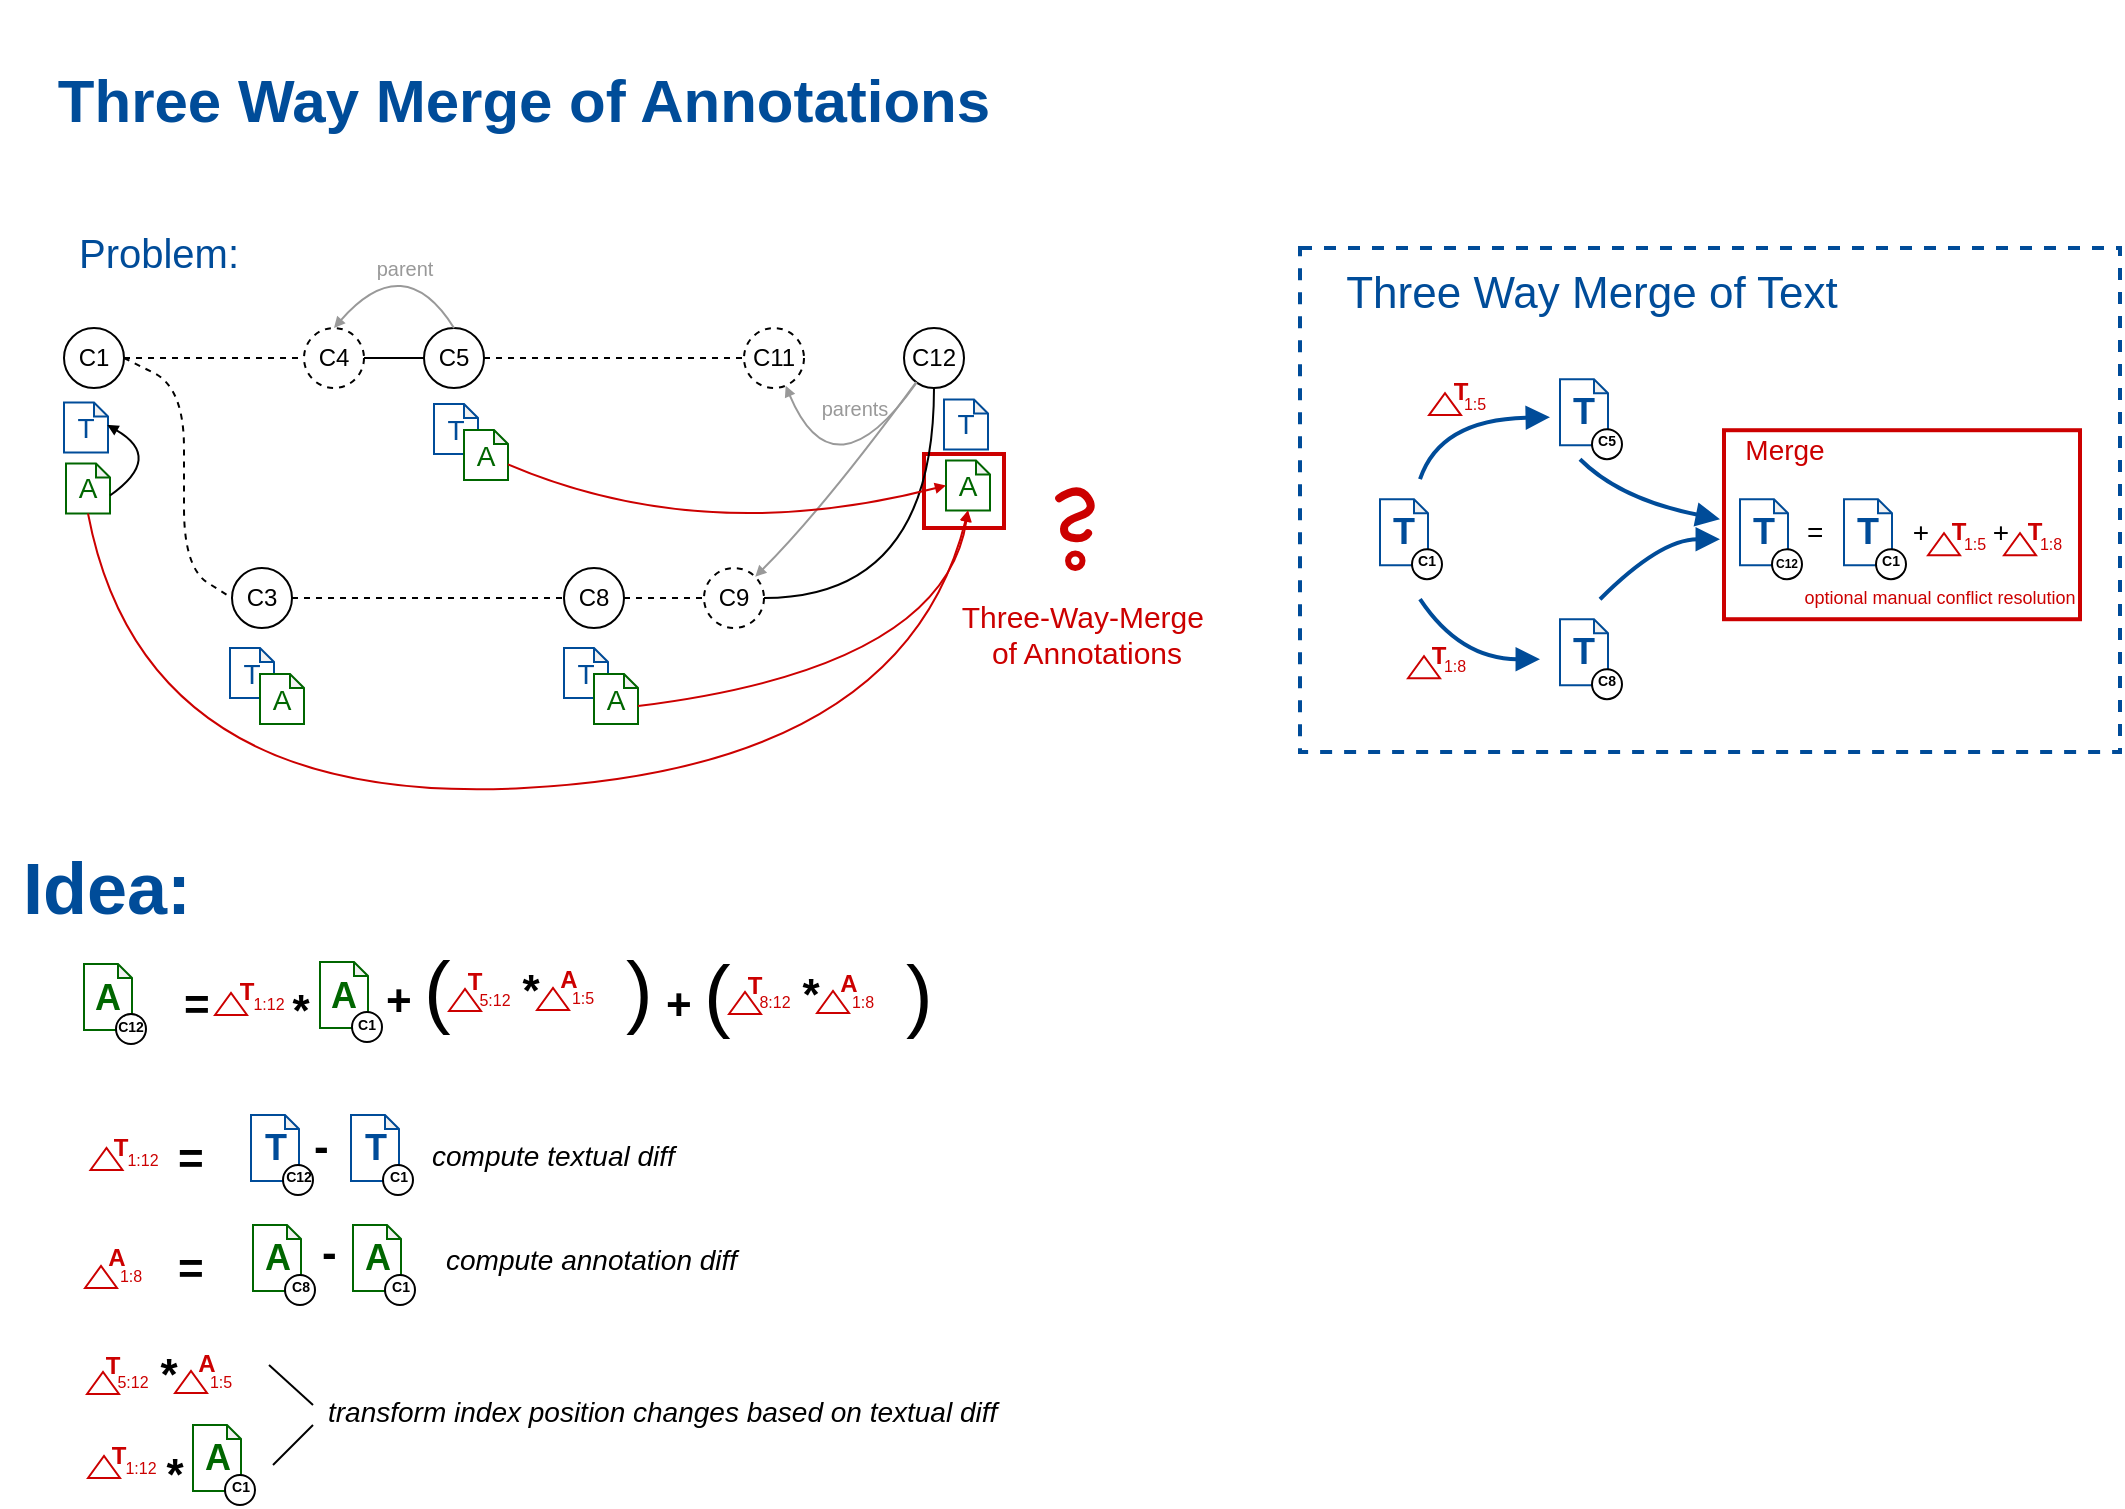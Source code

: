 <mxfile version="12.7.0" type="github">
  <diagram name="Page-1" id="97a40813-6b03-0c74-37c1-0168de264b11">
    <mxGraphModel dx="1484" dy="908" grid="1" gridSize="10" guides="1" tooltips="1" connect="1" arrows="1" fold="1" page="1" pageScale="1" pageWidth="1200" pageHeight="800" background="#ffffff" math="0" shadow="0" extFonts="Londrina Outline^https://fonts.googleapis.com/css?family=Londrina+Outline|Limelight&amp;effect=outline^https://fonts.googleapis.com/css?family=Limelight%26effect%3Doutline|Limelight Outline^https://fonts.googleapis.com/css?family=Limelight+Outline|Limelight ^https://fonts.googleapis.com/css?family=Limelight+|Futura^https://fonts.googleapis.com/css?family=Futura|Didact Gothic^https://fonts.googleapis.com/css?family=Didact+Gothic">
      <root>
        <mxCell id="0"/>
        <mxCell id="1" parent="0"/>
        <mxCell id="BpkahpqtXGf5eHLUuk7b-136" value="" style="rounded=0;whiteSpace=wrap;html=1;shadow=0;comic=0;labelBackgroundColor=none;strokeColor=#004C99;strokeWidth=2;fillColor=none;fontFamily=Helvetica;fontSize=9;fontColor=#000000;dashed=1;" vertex="1" parent="1">
          <mxGeometry x="658" y="130" width="410" height="252.06" as="geometry"/>
        </mxCell>
        <mxCell id="BpkahpqtXGf5eHLUuk7b-41" value="" style="rounded=0;whiteSpace=wrap;html=1;strokeColor=#CC0000;fontSize=10;fontColor=#999999;fillColor=none;strokeWidth=2;" vertex="1" parent="1">
          <mxGeometry x="470" y="233" width="40" height="37" as="geometry"/>
        </mxCell>
        <mxCell id="64cpPwAOeaduIRwgOQb2-1" value="C1" style="ellipse;whiteSpace=wrap;html=1;aspect=fixed;" parent="1" vertex="1">
          <mxGeometry x="40" y="170" width="30" height="30" as="geometry"/>
        </mxCell>
        <mxCell id="64cpPwAOeaduIRwgOQb2-3" value="C4" style="ellipse;whiteSpace=wrap;html=1;aspect=fixed;dashed=1;" parent="1" vertex="1">
          <mxGeometry x="160" y="170" width="30" height="30" as="geometry"/>
        </mxCell>
        <mxCell id="BpkahpqtXGf5eHLUuk7b-1" value="C3" style="ellipse;whiteSpace=wrap;html=1;aspect=fixed;" vertex="1" parent="1">
          <mxGeometry x="124" y="290" width="30" height="30" as="geometry"/>
        </mxCell>
        <mxCell id="BpkahpqtXGf5eHLUuk7b-2" value="&lt;font style=&quot;font-size: 14px&quot;&gt;T&lt;/font&gt;" style="shape=note;whiteSpace=wrap;html=1;backgroundOutline=1;darkOpacity=0.05;size=7;strokeColor=#004C99;fontColor=#004C99;" vertex="1" parent="1">
          <mxGeometry x="40" y="207.25" width="22" height="25" as="geometry"/>
        </mxCell>
        <mxCell id="BpkahpqtXGf5eHLUuk7b-3" value="&lt;font style=&quot;font-size: 14px&quot;&gt;A&lt;/font&gt;" style="shape=note;whiteSpace=wrap;html=1;backgroundOutline=1;darkOpacity=0.05;size=7;strokeColor=#006600;fontColor=#006600;" vertex="1" parent="1">
          <mxGeometry x="41" y="237.75" width="22" height="25" as="geometry"/>
        </mxCell>
        <mxCell id="BpkahpqtXGf5eHLUuk7b-4" value="" style="endArrow=block;html=1;fontColor=#006600;exitX=0;exitY=0;exitDx=22;exitDy=16;exitPerimeter=0;entryX=0.985;entryY=0.449;entryDx=0;entryDy=0;entryPerimeter=0;curved=1;endFill=1;endSize=3;" edge="1" parent="1" source="BpkahpqtXGf5eHLUuk7b-3" target="BpkahpqtXGf5eHLUuk7b-2">
          <mxGeometry width="50" height="50" relative="1" as="geometry">
            <mxPoint x="-40" y="344.75" as="sourcePoint"/>
            <mxPoint x="10" y="294.75" as="targetPoint"/>
            <Array as="points">
              <mxPoint x="90" y="234.75"/>
            </Array>
          </mxGeometry>
        </mxCell>
        <mxCell id="BpkahpqtXGf5eHLUuk7b-5" value="C5" style="ellipse;whiteSpace=wrap;html=1;aspect=fixed;" vertex="1" parent="1">
          <mxGeometry x="220" y="170" width="30" height="30" as="geometry"/>
        </mxCell>
        <mxCell id="BpkahpqtXGf5eHLUuk7b-6" value="" style="endArrow=none;dashed=1;html=1;fontColor=#006600;entryX=0;entryY=0.5;entryDx=0;entryDy=0;" edge="1" parent="1" source="64cpPwAOeaduIRwgOQb2-1" target="64cpPwAOeaduIRwgOQb2-3">
          <mxGeometry width="50" height="50" relative="1" as="geometry">
            <mxPoint x="-40" y="390" as="sourcePoint"/>
            <mxPoint x="10" y="340" as="targetPoint"/>
          </mxGeometry>
        </mxCell>
        <mxCell id="BpkahpqtXGf5eHLUuk7b-7" value="" style="endArrow=none;html=1;fontColor=#006600;entryX=0;entryY=0.5;entryDx=0;entryDy=0;exitX=1;exitY=0.5;exitDx=0;exitDy=0;" edge="1" parent="1" source="64cpPwAOeaduIRwgOQb2-3" target="BpkahpqtXGf5eHLUuk7b-5">
          <mxGeometry width="50" height="50" relative="1" as="geometry">
            <mxPoint x="-40" y="390" as="sourcePoint"/>
            <mxPoint x="10" y="340" as="targetPoint"/>
          </mxGeometry>
        </mxCell>
        <mxCell id="BpkahpqtXGf5eHLUuk7b-8" value="&lt;font style=&quot;font-size: 14px&quot;&gt;T&lt;/font&gt;" style="shape=note;whiteSpace=wrap;html=1;backgroundOutline=1;darkOpacity=0.05;size=7;strokeColor=#004C99;fontColor=#004C99;" vertex="1" parent="1">
          <mxGeometry x="225" y="208" width="22" height="25" as="geometry"/>
        </mxCell>
        <mxCell id="BpkahpqtXGf5eHLUuk7b-9" value="&lt;font style=&quot;font-size: 14px&quot;&gt;A&lt;/font&gt;" style="shape=note;whiteSpace=wrap;html=1;backgroundOutline=1;darkOpacity=0.05;size=7;strokeColor=#006600;fontColor=#006600;" vertex="1" parent="1">
          <mxGeometry x="240" y="221" width="22" height="25" as="geometry"/>
        </mxCell>
        <mxCell id="BpkahpqtXGf5eHLUuk7b-11" value="&lt;font style=&quot;font-size: 14px&quot;&gt;T&lt;/font&gt;" style="shape=note;whiteSpace=wrap;html=1;backgroundOutline=1;darkOpacity=0.05;size=7;strokeColor=#004C99;fontColor=#004C99;" vertex="1" parent="1">
          <mxGeometry x="123" y="330" width="22" height="25" as="geometry"/>
        </mxCell>
        <mxCell id="BpkahpqtXGf5eHLUuk7b-12" value="&lt;font style=&quot;font-size: 14px&quot;&gt;A&lt;/font&gt;" style="shape=note;whiteSpace=wrap;html=1;backgroundOutline=1;darkOpacity=0.05;size=7;strokeColor=#006600;fontColor=#006600;" vertex="1" parent="1">
          <mxGeometry x="138" y="343" width="22" height="25" as="geometry"/>
        </mxCell>
        <mxCell id="BpkahpqtXGf5eHLUuk7b-13" value="" style="endArrow=none;dashed=1;html=1;fontColor=#006600;entryX=0;entryY=0.5;entryDx=0;entryDy=0;exitX=1;exitY=0.5;exitDx=0;exitDy=0;jumpSize=23;arcSize=60;" edge="1" parent="1" source="64cpPwAOeaduIRwgOQb2-1" target="BpkahpqtXGf5eHLUuk7b-1">
          <mxGeometry width="50" height="50" relative="1" as="geometry">
            <mxPoint x="80" y="195" as="sourcePoint"/>
            <mxPoint x="170" y="195" as="targetPoint"/>
            <Array as="points">
              <mxPoint x="100" y="200"/>
              <mxPoint x="100" y="290"/>
            </Array>
          </mxGeometry>
        </mxCell>
        <mxCell id="BpkahpqtXGf5eHLUuk7b-14" value="C8" style="ellipse;whiteSpace=wrap;html=1;aspect=fixed;" vertex="1" parent="1">
          <mxGeometry x="290" y="290" width="30" height="30" as="geometry"/>
        </mxCell>
        <mxCell id="BpkahpqtXGf5eHLUuk7b-15" value="" style="endArrow=none;dashed=1;html=1;fontColor=#006600;" edge="1" parent="1" source="BpkahpqtXGf5eHLUuk7b-1" target="BpkahpqtXGf5eHLUuk7b-14">
          <mxGeometry width="50" height="50" relative="1" as="geometry">
            <mxPoint x="80" y="195" as="sourcePoint"/>
            <mxPoint x="170" y="195" as="targetPoint"/>
          </mxGeometry>
        </mxCell>
        <mxCell id="BpkahpqtXGf5eHLUuk7b-16" value="&lt;font style=&quot;font-size: 14px&quot;&gt;T&lt;/font&gt;" style="shape=note;whiteSpace=wrap;html=1;backgroundOutline=1;darkOpacity=0.05;size=7;strokeColor=#004C99;fontColor=#004C99;" vertex="1" parent="1">
          <mxGeometry x="290" y="330" width="22" height="25" as="geometry"/>
        </mxCell>
        <mxCell id="BpkahpqtXGf5eHLUuk7b-17" value="&lt;font style=&quot;font-size: 14px&quot;&gt;A&lt;/font&gt;" style="shape=note;whiteSpace=wrap;html=1;backgroundOutline=1;darkOpacity=0.05;size=7;strokeColor=#006600;fontColor=#006600;" vertex="1" parent="1">
          <mxGeometry x="305" y="343" width="22" height="25" as="geometry"/>
        </mxCell>
        <mxCell id="BpkahpqtXGf5eHLUuk7b-19" value="C11" style="ellipse;whiteSpace=wrap;html=1;aspect=fixed;dashed=1;" vertex="1" parent="1">
          <mxGeometry x="380" y="170" width="30" height="30" as="geometry"/>
        </mxCell>
        <mxCell id="BpkahpqtXGf5eHLUuk7b-20" value="" style="endArrow=none;html=1;fontColor=#006600;entryX=0;entryY=0.5;entryDx=0;entryDy=0;exitX=1;exitY=0.5;exitDx=0;exitDy=0;dashed=1;" edge="1" parent="1" source="BpkahpqtXGf5eHLUuk7b-5" target="BpkahpqtXGf5eHLUuk7b-19">
          <mxGeometry width="50" height="50" relative="1" as="geometry">
            <mxPoint x="200" y="195" as="sourcePoint"/>
            <mxPoint x="230" y="195" as="targetPoint"/>
          </mxGeometry>
        </mxCell>
        <mxCell id="BpkahpqtXGf5eHLUuk7b-21" value="" style="endArrow=block;html=1;fontColor=#006600;exitX=0.5;exitY=0;exitDx=0;exitDy=0;entryX=0.5;entryY=0;entryDx=0;entryDy=0;endFill=1;endSize=3;arcSize=60;strokeColor=#999999;curved=1;" edge="1" parent="1" source="BpkahpqtXGf5eHLUuk7b-5" target="64cpPwAOeaduIRwgOQb2-3">
          <mxGeometry width="50" height="50" relative="1" as="geometry">
            <mxPoint x="213" y="155.27" as="sourcePoint"/>
            <mxPoint x="211.67" y="119.995" as="targetPoint"/>
            <Array as="points">
              <mxPoint x="210" y="130"/>
            </Array>
          </mxGeometry>
        </mxCell>
        <mxCell id="BpkahpqtXGf5eHLUuk7b-25" value="parent" style="text;html=1;align=center;verticalAlign=middle;resizable=0;points=[];autosize=1;fontColor=#999999;fontSize=10;strokeColor=none;" vertex="1" parent="1">
          <mxGeometry x="190" y="130" width="40" height="20" as="geometry"/>
        </mxCell>
        <mxCell id="BpkahpqtXGf5eHLUuk7b-26" value="C12" style="ellipse;whiteSpace=wrap;html=1;aspect=fixed;" vertex="1" parent="1">
          <mxGeometry x="460" y="170" width="30" height="30" as="geometry"/>
        </mxCell>
        <mxCell id="BpkahpqtXGf5eHLUuk7b-28" value="C9" style="ellipse;whiteSpace=wrap;html=1;aspect=fixed;dashed=1;" vertex="1" parent="1">
          <mxGeometry x="360" y="290" width="30" height="30" as="geometry"/>
        </mxCell>
        <mxCell id="BpkahpqtXGf5eHLUuk7b-29" value="" style="endArrow=none;html=1;fontColor=#006600;dashed=1;" edge="1" parent="1" source="BpkahpqtXGf5eHLUuk7b-14" target="BpkahpqtXGf5eHLUuk7b-28">
          <mxGeometry width="50" height="50" relative="1" as="geometry">
            <mxPoint x="260" y="195" as="sourcePoint"/>
            <mxPoint x="390.0" y="195" as="targetPoint"/>
          </mxGeometry>
        </mxCell>
        <mxCell id="BpkahpqtXGf5eHLUuk7b-30" value="" style="endArrow=none;html=1;fontColor=#006600;edgeStyle=orthogonalEdgeStyle;curved=1;" edge="1" parent="1" source="BpkahpqtXGf5eHLUuk7b-28" target="BpkahpqtXGf5eHLUuk7b-26">
          <mxGeometry width="50" height="50" relative="1" as="geometry">
            <mxPoint x="420.0" y="195" as="sourcePoint"/>
            <mxPoint x="470.0" y="195" as="targetPoint"/>
          </mxGeometry>
        </mxCell>
        <mxCell id="BpkahpqtXGf5eHLUuk7b-33" value="parents" style="text;html=1;align=center;verticalAlign=middle;resizable=0;points=[];autosize=1;fontColor=#999999;fontSize=10;strokeColor=none;" vertex="1" parent="1">
          <mxGeometry x="410" y="200" width="50" height="20" as="geometry"/>
        </mxCell>
        <mxCell id="BpkahpqtXGf5eHLUuk7b-34" value="" style="endArrow=block;html=1;fontColor=#006600;endFill=1;endSize=3;arcSize=60;strokeColor=#999999;curved=1;" edge="1" parent="1" source="BpkahpqtXGf5eHLUuk7b-26" target="BpkahpqtXGf5eHLUuk7b-28">
          <mxGeometry width="50" height="50" relative="1" as="geometry">
            <mxPoint x="440" y="286" as="sourcePoint"/>
            <mxPoint x="380" y="286" as="targetPoint"/>
            <Array as="points">
              <mxPoint x="420" y="260"/>
            </Array>
          </mxGeometry>
        </mxCell>
        <mxCell id="BpkahpqtXGf5eHLUuk7b-35" value="" style="endArrow=block;html=1;fontColor=#006600;endFill=1;endSize=3;arcSize=60;strokeColor=#999999;curved=1;" edge="1" parent="1" source="BpkahpqtXGf5eHLUuk7b-26" target="BpkahpqtXGf5eHLUuk7b-19">
          <mxGeometry width="50" height="50" relative="1" as="geometry">
            <mxPoint x="474.444" y="205.657" as="sourcePoint"/>
            <mxPoint x="393.431" y="302.594" as="targetPoint"/>
            <Array as="points">
              <mxPoint x="425" y="256"/>
            </Array>
          </mxGeometry>
        </mxCell>
        <mxCell id="BpkahpqtXGf5eHLUuk7b-38" value="&lt;font style=&quot;font-size: 14px&quot;&gt;T&lt;/font&gt;" style="shape=note;whiteSpace=wrap;html=1;backgroundOutline=1;darkOpacity=0.05;size=7;strokeColor=#004C99;fontColor=#004C99;" vertex="1" parent="1">
          <mxGeometry x="480" y="205.75" width="22" height="25" as="geometry"/>
        </mxCell>
        <mxCell id="BpkahpqtXGf5eHLUuk7b-39" value="&lt;font style=&quot;font-size: 14px&quot;&gt;A&lt;/font&gt;" style="shape=note;whiteSpace=wrap;html=1;backgroundOutline=1;darkOpacity=0.05;size=7;strokeColor=#006600;fontColor=#006600;" vertex="1" parent="1">
          <mxGeometry x="481" y="236.25" width="22" height="25" as="geometry"/>
        </mxCell>
        <mxCell id="BpkahpqtXGf5eHLUuk7b-42" value="" style="endArrow=block;html=1;fontColor=#006600;endFill=1;endSize=3;arcSize=60;strokeColor=#CC0000;curved=1;exitX=0.5;exitY=1;exitDx=0;exitDy=0;exitPerimeter=0;entryX=0.5;entryY=1;entryDx=0;entryDy=0;entryPerimeter=0;" edge="1" parent="1" source="BpkahpqtXGf5eHLUuk7b-3" target="BpkahpqtXGf5eHLUuk7b-39">
          <mxGeometry width="50" height="50" relative="1" as="geometry">
            <mxPoint x="400.525" y="343.0" as="sourcePoint"/>
            <mxPoint x="490" y="290" as="targetPoint"/>
            <Array as="points">
              <mxPoint x="80" y="410"/>
              <mxPoint x="460" y="390"/>
            </Array>
          </mxGeometry>
        </mxCell>
        <mxCell id="BpkahpqtXGf5eHLUuk7b-43" value="" style="endArrow=block;html=1;fontColor=#006600;endFill=1;endSize=3;arcSize=60;strokeColor=#CC0000;curved=1;entryX=0.5;entryY=1;entryDx=0;entryDy=0;entryPerimeter=0;exitX=0;exitY=0;exitDx=22;exitDy=16;exitPerimeter=0;" edge="1" parent="1" source="BpkahpqtXGf5eHLUuk7b-17" target="BpkahpqtXGf5eHLUuk7b-39">
          <mxGeometry width="50" height="50" relative="1" as="geometry">
            <mxPoint x="440.525" y="293.85" as="sourcePoint"/>
            <mxPoint x="359.997" y="391.143" as="targetPoint"/>
            <Array as="points">
              <mxPoint x="480" y="340"/>
            </Array>
          </mxGeometry>
        </mxCell>
        <mxCell id="BpkahpqtXGf5eHLUuk7b-44" value="" style="endArrow=block;html=1;fontColor=#006600;endFill=1;endSize=3;arcSize=60;strokeColor=#CC0000;curved=1;entryX=0;entryY=0.5;entryDx=0;entryDy=0;entryPerimeter=0;" edge="1" parent="1" source="BpkahpqtXGf5eHLUuk7b-9" target="BpkahpqtXGf5eHLUuk7b-39">
          <mxGeometry width="50" height="50" relative="1" as="geometry">
            <mxPoint x="337" y="369" as="sourcePoint"/>
            <mxPoint x="502" y="271.25" as="targetPoint"/>
            <Array as="points">
              <mxPoint x="360" y="280"/>
            </Array>
          </mxGeometry>
        </mxCell>
        <mxCell id="BpkahpqtXGf5eHLUuk7b-73" value="" style="group" vertex="1" connectable="0" parent="1">
          <mxGeometry x="540" y="248.52" width="16.26" height="41.478" as="geometry"/>
        </mxCell>
        <mxCell id="BpkahpqtXGf5eHLUuk7b-70" value="" style="endArrow=none;html=1;strokeColor=#CC0000;fontFamily=Helvetica;fontSize=39;fontColor=#FF0000;curved=1;strokeWidth=4;comic=1;shadow=0;editable=0;" edge="1" parent="BpkahpqtXGf5eHLUuk7b-73">
          <mxGeometry width="50" height="50" relative="1" as="geometry">
            <mxPoint x="-2.409" y="6.626" as="sourcePoint"/>
            <mxPoint x="12.044" y="24.094" as="targetPoint"/>
            <Array as="points">
              <mxPoint x="7.227"/>
              <mxPoint x="16.26" y="12.65"/>
              <mxPoint y="18.071"/>
              <mxPoint x="0.006" y="25.902"/>
              <mxPoint x="10.244" y="27.106"/>
            </Array>
          </mxGeometry>
        </mxCell>
        <mxCell id="BpkahpqtXGf5eHLUuk7b-71" value="" style="ellipse;whiteSpace=wrap;html=1;aspect=fixed;shadow=0;comic=0;labelBackgroundColor=none;strokeColor=#CC0000;strokeWidth=3;fillColor=none;fontFamily=Helvetica;fontSize=39;fontColor=#FF0000;editable=0;" vertex="1" parent="BpkahpqtXGf5eHLUuk7b-73">
          <mxGeometry x="2.029" y="34.252" width="7.227" height="7.227" as="geometry"/>
        </mxCell>
        <mxCell id="BpkahpqtXGf5eHLUuk7b-75" value="Three-Way-Merge&amp;nbsp;&lt;br style=&quot;font-size: 15px;&quot;&gt;of Annotations" style="text;html=1;align=center;verticalAlign=middle;resizable=0;points=[];autosize=1;fontSize=15;fontFamily=Helvetica;fontColor=#CC0000;" vertex="1" parent="1">
          <mxGeometry x="481" y="303" width="140" height="40" as="geometry"/>
        </mxCell>
        <mxCell id="BpkahpqtXGf5eHLUuk7b-85" value="" style="group" vertex="1" connectable="0" parent="1">
          <mxGeometry x="788" y="315.61" width="31" height="40" as="geometry"/>
        </mxCell>
        <mxCell id="BpkahpqtXGf5eHLUuk7b-83" value="&lt;font size=&quot;1&quot;&gt;&lt;b style=&quot;font-size: 18px&quot;&gt;T&lt;/b&gt;&lt;/font&gt;" style="shape=note;whiteSpace=wrap;html=1;backgroundOutline=1;darkOpacity=0.05;size=7;strokeColor=#004C99;fontColor=#004C99;fontSize=16;" vertex="1" parent="BpkahpqtXGf5eHLUuk7b-85">
          <mxGeometry width="24" height="33" as="geometry"/>
        </mxCell>
        <mxCell id="BpkahpqtXGf5eHLUuk7b-84" value="C8" style="ellipse;aspect=fixed;spacing=2;whiteSpace=wrap;fontSize=7;fontStyle=1;verticalAlign=middle;labelPosition=center;verticalLabelPosition=middle;align=center;horizontal=1;spacingTop=-2;" vertex="1" parent="BpkahpqtXGf5eHLUuk7b-85">
          <mxGeometry x="16" y="25" width="15" height="15" as="geometry"/>
        </mxCell>
        <mxCell id="BpkahpqtXGf5eHLUuk7b-86" value="" style="group" vertex="1" connectable="0" parent="1">
          <mxGeometry x="788" y="195.61" width="31" height="40" as="geometry"/>
        </mxCell>
        <mxCell id="BpkahpqtXGf5eHLUuk7b-81" value="&lt;font size=&quot;1&quot;&gt;&lt;b style=&quot;font-size: 18px&quot;&gt;T&lt;/b&gt;&lt;/font&gt;" style="shape=note;whiteSpace=wrap;html=1;backgroundOutline=1;darkOpacity=0.05;size=7;strokeColor=#004C99;fontColor=#004C99;fontSize=16;" vertex="1" parent="BpkahpqtXGf5eHLUuk7b-86">
          <mxGeometry width="24" height="33" as="geometry"/>
        </mxCell>
        <mxCell id="BpkahpqtXGf5eHLUuk7b-82" value="C5" style="ellipse;aspect=fixed;spacing=2;whiteSpace=wrap;fontSize=7;fontStyle=1;verticalAlign=middle;labelPosition=center;verticalLabelPosition=middle;align=center;horizontal=1;spacingTop=-2;" vertex="1" parent="BpkahpqtXGf5eHLUuk7b-86">
          <mxGeometry x="16" y="25" width="15" height="15" as="geometry"/>
        </mxCell>
        <mxCell id="BpkahpqtXGf5eHLUuk7b-87" value="" style="group" vertex="1" connectable="0" parent="1">
          <mxGeometry x="698" y="255.61" width="31" height="40" as="geometry"/>
        </mxCell>
        <mxCell id="BpkahpqtXGf5eHLUuk7b-76" value="&lt;font size=&quot;1&quot;&gt;&lt;b style=&quot;font-size: 18px&quot;&gt;T&lt;/b&gt;&lt;/font&gt;" style="shape=note;whiteSpace=wrap;html=1;backgroundOutline=1;darkOpacity=0.05;size=7;strokeColor=#004C99;fontColor=#004C99;fontSize=16;" vertex="1" parent="BpkahpqtXGf5eHLUuk7b-87">
          <mxGeometry width="24" height="33" as="geometry"/>
        </mxCell>
        <mxCell id="BpkahpqtXGf5eHLUuk7b-77" value="C1" style="ellipse;aspect=fixed;spacing=2;whiteSpace=wrap;fontSize=7;fontStyle=1;verticalAlign=middle;labelPosition=center;verticalLabelPosition=middle;align=center;horizontal=1;spacingTop=-2;" vertex="1" parent="BpkahpqtXGf5eHLUuk7b-87">
          <mxGeometry x="16" y="25" width="15" height="15" as="geometry"/>
        </mxCell>
        <mxCell id="BpkahpqtXGf5eHLUuk7b-88" value="" style="group" vertex="1" connectable="0" parent="1">
          <mxGeometry x="878" y="255.61" width="170" height="90" as="geometry"/>
        </mxCell>
        <mxCell id="BpkahpqtXGf5eHLUuk7b-89" value="&lt;font size=&quot;1&quot;&gt;&lt;b style=&quot;font-size: 18px&quot;&gt;T&lt;/b&gt;&lt;/font&gt;" style="shape=note;whiteSpace=wrap;html=1;backgroundOutline=1;darkOpacity=0.05;size=7;strokeColor=#004C99;fontColor=#004C99;fontSize=16;" vertex="1" parent="BpkahpqtXGf5eHLUuk7b-88">
          <mxGeometry width="24" height="33" as="geometry"/>
        </mxCell>
        <mxCell id="BpkahpqtXGf5eHLUuk7b-90" value="C12" style="ellipse;aspect=fixed;spacing=2;whiteSpace=wrap;fontSize=6;fontStyle=1;verticalAlign=middle;labelPosition=center;verticalLabelPosition=middle;align=center;horizontal=1;spacingTop=0;" vertex="1" parent="BpkahpqtXGf5eHLUuk7b-88">
          <mxGeometry x="16" y="25" width="15" height="15" as="geometry"/>
        </mxCell>
        <mxCell id="BpkahpqtXGf5eHLUuk7b-107" value="" style="rounded=0;whiteSpace=wrap;html=1;strokeColor=#CC0000;fontSize=10;fontColor=#999999;fillColor=none;strokeWidth=2;" vertex="1" parent="BpkahpqtXGf5eHLUuk7b-88">
          <mxGeometry x="-8" y="-34.5" width="178" height="94.5" as="geometry"/>
        </mxCell>
        <mxCell id="BpkahpqtXGf5eHLUuk7b-108" value="&lt;font color=&quot;#cc0000&quot;&gt;Merge&lt;/font&gt;" style="text;html=1;align=center;verticalAlign=middle;resizable=0;points=[];autosize=1;fontSize=14;fontFamily=Helvetica;fontColor=#006600;" vertex="1" parent="BpkahpqtXGf5eHLUuk7b-88">
          <mxGeometry x="-8" y="-34.5" width="60" height="20" as="geometry"/>
        </mxCell>
        <mxCell id="BpkahpqtXGf5eHLUuk7b-109" value="&lt;font color=&quot;#000000&quot;&gt;=&amp;nbsp;&lt;/font&gt;" style="text;html=1;align=center;verticalAlign=middle;resizable=0;points=[];autosize=1;fontSize=14;fontFamily=Helvetica;fontColor=#006600;" vertex="1" parent="BpkahpqtXGf5eHLUuk7b-88">
          <mxGeometry x="24" y="6.5" width="30" height="20" as="geometry"/>
        </mxCell>
        <mxCell id="BpkahpqtXGf5eHLUuk7b-110" value="" style="group" vertex="1" connectable="0" parent="BpkahpqtXGf5eHLUuk7b-88">
          <mxGeometry x="52" width="31" height="40" as="geometry"/>
        </mxCell>
        <mxCell id="BpkahpqtXGf5eHLUuk7b-111" value="&lt;font size=&quot;1&quot;&gt;&lt;b style=&quot;font-size: 18px&quot;&gt;T&lt;/b&gt;&lt;/font&gt;" style="shape=note;whiteSpace=wrap;html=1;backgroundOutline=1;darkOpacity=0.05;size=7;strokeColor=#004C99;fontColor=#004C99;fontSize=16;" vertex="1" parent="BpkahpqtXGf5eHLUuk7b-110">
          <mxGeometry width="24" height="33" as="geometry"/>
        </mxCell>
        <mxCell id="BpkahpqtXGf5eHLUuk7b-112" value="C1" style="ellipse;aspect=fixed;spacing=2;whiteSpace=wrap;fontSize=7;fontStyle=1;verticalAlign=middle;labelPosition=center;verticalLabelPosition=middle;align=center;horizontal=1;spacingTop=-2;" vertex="1" parent="BpkahpqtXGf5eHLUuk7b-110">
          <mxGeometry x="16" y="25" width="15" height="15" as="geometry"/>
        </mxCell>
        <mxCell id="BpkahpqtXGf5eHLUuk7b-113" value="&lt;font color=&quot;#000000&quot;&gt;+&lt;/font&gt;" style="text;html=1;align=center;verticalAlign=middle;resizable=0;points=[];autosize=1;fontSize=14;fontFamily=Helvetica;fontColor=#006600;" vertex="1" parent="BpkahpqtXGf5eHLUuk7b-88">
          <mxGeometry x="80" y="6.5" width="20" height="20" as="geometry"/>
        </mxCell>
        <mxCell id="BpkahpqtXGf5eHLUuk7b-120" value="" style="group" vertex="1" connectable="0" parent="BpkahpqtXGf5eHLUuk7b-88">
          <mxGeometry x="131.5" y="6.5" width="38" height="24" as="geometry"/>
        </mxCell>
        <mxCell id="BpkahpqtXGf5eHLUuk7b-121" value="" style="group" vertex="1" connectable="0" parent="BpkahpqtXGf5eHLUuk7b-120">
          <mxGeometry width="38" height="24" as="geometry"/>
        </mxCell>
        <mxCell id="BpkahpqtXGf5eHLUuk7b-122" value="" style="triangle;whiteSpace=wrap;html=1;rounded=0;shadow=0;comic=0;labelBackgroundColor=none;strokeColor=#CC0000;strokeWidth=1;fillColor=none;fontFamily=Helvetica;fontSize=6;fontColor=#006600;rotation=-90;" vertex="1" parent="BpkahpqtXGf5eHLUuk7b-121">
          <mxGeometry x="3" y="8" width="11" height="16" as="geometry"/>
        </mxCell>
        <mxCell id="BpkahpqtXGf5eHLUuk7b-123" value="&lt;span style=&quot;color: rgb(204 , 0 , 0) ; font-size: 12px&quot;&gt;&lt;b&gt;T&lt;/b&gt;&lt;/span&gt;" style="text;html=1;strokeColor=none;fillColor=none;align=center;verticalAlign=middle;whiteSpace=wrap;rounded=0;shadow=0;comic=0;labelBackgroundColor=none;fontFamily=Helvetica;fontSize=6;fontColor=#006600;" vertex="1" parent="BpkahpqtXGf5eHLUuk7b-121">
          <mxGeometry x="10.5" width="11" height="20" as="geometry"/>
        </mxCell>
        <mxCell id="BpkahpqtXGf5eHLUuk7b-124" value="&lt;span style=&quot;color: rgb(204 , 0 , 0)&quot;&gt;&lt;font style=&quot;font-size: 8px&quot;&gt;1:8&lt;/font&gt;&lt;/span&gt;" style="text;html=1;strokeColor=none;fillColor=none;align=center;verticalAlign=middle;whiteSpace=wrap;rounded=0;shadow=0;comic=0;labelBackgroundColor=none;fontFamily=Helvetica;fontSize=6;fontColor=#006600;" vertex="1" parent="BpkahpqtXGf5eHLUuk7b-121">
          <mxGeometry x="15" y="10" width="16.5" height="11" as="geometry"/>
        </mxCell>
        <mxCell id="BpkahpqtXGf5eHLUuk7b-126" value="" style="group" vertex="1" connectable="0" parent="BpkahpqtXGf5eHLUuk7b-88">
          <mxGeometry x="93.5" y="6.5" width="38" height="24" as="geometry"/>
        </mxCell>
        <mxCell id="BpkahpqtXGf5eHLUuk7b-127" value="" style="group" vertex="1" connectable="0" parent="BpkahpqtXGf5eHLUuk7b-126">
          <mxGeometry width="38" height="24" as="geometry"/>
        </mxCell>
        <mxCell id="BpkahpqtXGf5eHLUuk7b-128" value="" style="triangle;whiteSpace=wrap;html=1;rounded=0;shadow=0;comic=0;labelBackgroundColor=none;strokeColor=#CC0000;strokeWidth=1;fillColor=none;fontFamily=Helvetica;fontSize=6;fontColor=#006600;rotation=-90;" vertex="1" parent="BpkahpqtXGf5eHLUuk7b-127">
          <mxGeometry x="3" y="8" width="11" height="16" as="geometry"/>
        </mxCell>
        <mxCell id="BpkahpqtXGf5eHLUuk7b-129" value="&lt;span style=&quot;color: rgb(204 , 0 , 0) ; font-size: 12px&quot;&gt;&lt;b&gt;T&lt;/b&gt;&lt;/span&gt;" style="text;html=1;strokeColor=none;fillColor=none;align=center;verticalAlign=middle;whiteSpace=wrap;rounded=0;shadow=0;comic=0;labelBackgroundColor=none;fontFamily=Helvetica;fontSize=6;fontColor=#006600;" vertex="1" parent="BpkahpqtXGf5eHLUuk7b-127">
          <mxGeometry x="10.5" width="11" height="20" as="geometry"/>
        </mxCell>
        <mxCell id="BpkahpqtXGf5eHLUuk7b-130" value="&lt;span style=&quot;color: rgb(204 , 0 , 0)&quot;&gt;&lt;font style=&quot;font-size: 8px&quot;&gt;1:5&lt;/font&gt;&lt;/span&gt;" style="text;html=1;strokeColor=none;fillColor=none;align=center;verticalAlign=middle;whiteSpace=wrap;rounded=0;shadow=0;comic=0;labelBackgroundColor=none;fontFamily=Helvetica;fontSize=6;fontColor=#006600;" vertex="1" parent="BpkahpqtXGf5eHLUuk7b-127">
          <mxGeometry x="15" y="10" width="16.5" height="11" as="geometry"/>
        </mxCell>
        <mxCell id="BpkahpqtXGf5eHLUuk7b-131" value="&lt;font color=&quot;#000000&quot;&gt;+&lt;/font&gt;" style="text;html=1;align=center;verticalAlign=middle;resizable=0;points=[];autosize=1;fontSize=14;fontFamily=Helvetica;fontColor=#006600;" vertex="1" parent="BpkahpqtXGf5eHLUuk7b-88">
          <mxGeometry x="120" y="6.5" width="20" height="20" as="geometry"/>
        </mxCell>
        <mxCell id="BpkahpqtXGf5eHLUuk7b-133" value="optional manual conflict resolution" style="text;strokeColor=none;fillColor=none;align=center;verticalAlign=middle;whiteSpace=wrap;rounded=0;shadow=0;comic=0;labelBackgroundColor=none;fontFamily=Helvetica;fontSize=9;fontColor=#CC0000;" vertex="1" parent="BpkahpqtXGf5eHLUuk7b-88">
          <mxGeometry x="29.5" y="40" width="140" height="18" as="geometry"/>
        </mxCell>
        <mxCell id="BpkahpqtXGf5eHLUuk7b-91" value="" style="endArrow=block;html=1;fontSize=6;fontColor=#006600;endFill=1;endSize=7;startSize=7;strokeWidth=2;jumpStyle=none;comic=0;strokeColor=#004C99;curved=1;" edge="1" parent="1">
          <mxGeometry width="50" height="50" relative="1" as="geometry">
            <mxPoint x="718" y="245.61" as="sourcePoint"/>
            <mxPoint x="783" y="214.61" as="targetPoint"/>
            <Array as="points">
              <mxPoint x="728" y="215.61"/>
            </Array>
          </mxGeometry>
        </mxCell>
        <mxCell id="BpkahpqtXGf5eHLUuk7b-92" value="" style="endArrow=block;html=1;fontSize=6;fontColor=#006600;endFill=1;endSize=7;startSize=7;strokeWidth=2;jumpStyle=none;comic=0;strokeColor=#004C99;curved=1;" edge="1" parent="1">
          <mxGeometry width="50" height="50" relative="1" as="geometry">
            <mxPoint x="718" y="305.61" as="sourcePoint"/>
            <mxPoint x="778" y="335.61" as="targetPoint"/>
            <Array as="points">
              <mxPoint x="738" y="335.61"/>
            </Array>
          </mxGeometry>
        </mxCell>
        <mxCell id="BpkahpqtXGf5eHLUuk7b-93" value="" style="endArrow=block;html=1;fontSize=6;fontColor=#006600;endFill=1;endSize=7;startSize=7;strokeWidth=2;jumpStyle=none;comic=0;strokeColor=#004C99;curved=1;" edge="1" parent="1">
          <mxGeometry width="50" height="50" relative="1" as="geometry">
            <mxPoint x="798" y="235.61" as="sourcePoint"/>
            <mxPoint x="868" y="265.61" as="targetPoint"/>
            <Array as="points">
              <mxPoint x="818" y="255.61"/>
            </Array>
          </mxGeometry>
        </mxCell>
        <mxCell id="BpkahpqtXGf5eHLUuk7b-94" value="" style="endArrow=block;html=1;fontSize=6;fontColor=#006600;endFill=1;endSize=7;startSize=7;strokeWidth=2;jumpStyle=none;comic=0;strokeColor=#004C99;curved=1;" edge="1" parent="1">
          <mxGeometry width="50" height="50" relative="1" as="geometry">
            <mxPoint x="808" y="305.61" as="sourcePoint"/>
            <mxPoint x="868" y="275.61" as="targetPoint"/>
            <Array as="points">
              <mxPoint x="838" y="275.61"/>
            </Array>
          </mxGeometry>
        </mxCell>
        <mxCell id="BpkahpqtXGf5eHLUuk7b-101" value="" style="group" vertex="1" connectable="0" parent="1">
          <mxGeometry x="722" y="192.06" width="38" height="24" as="geometry"/>
        </mxCell>
        <mxCell id="BpkahpqtXGf5eHLUuk7b-98" value="" style="group" vertex="1" connectable="0" parent="BpkahpqtXGf5eHLUuk7b-101">
          <mxGeometry width="38" height="24" as="geometry"/>
        </mxCell>
        <mxCell id="BpkahpqtXGf5eHLUuk7b-95" value="" style="triangle;whiteSpace=wrap;html=1;rounded=0;shadow=0;comic=0;labelBackgroundColor=none;strokeColor=#CC0000;strokeWidth=1;fillColor=none;fontFamily=Helvetica;fontSize=6;fontColor=#006600;rotation=-90;" vertex="1" parent="BpkahpqtXGf5eHLUuk7b-98">
          <mxGeometry x="3" y="8" width="11" height="16" as="geometry"/>
        </mxCell>
        <mxCell id="BpkahpqtXGf5eHLUuk7b-96" value="&lt;span style=&quot;color: rgb(204 , 0 , 0) ; font-size: 12px&quot;&gt;&lt;b&gt;T&lt;/b&gt;&lt;/span&gt;" style="text;html=1;strokeColor=none;fillColor=none;align=center;verticalAlign=middle;whiteSpace=wrap;rounded=0;shadow=0;comic=0;labelBackgroundColor=none;fontFamily=Helvetica;fontSize=6;fontColor=#006600;" vertex="1" parent="BpkahpqtXGf5eHLUuk7b-98">
          <mxGeometry x="10.5" width="11" height="20" as="geometry"/>
        </mxCell>
        <mxCell id="BpkahpqtXGf5eHLUuk7b-97" value="&lt;span style=&quot;color: rgb(204 , 0 , 0)&quot;&gt;&lt;font style=&quot;font-size: 8px&quot;&gt;1:5&lt;/font&gt;&lt;/span&gt;" style="text;html=1;strokeColor=none;fillColor=none;align=center;verticalAlign=middle;whiteSpace=wrap;rounded=0;shadow=0;comic=0;labelBackgroundColor=none;fontFamily=Helvetica;fontSize=6;fontColor=#006600;" vertex="1" parent="BpkahpqtXGf5eHLUuk7b-98">
          <mxGeometry x="15" y="10" width="16.5" height="11" as="geometry"/>
        </mxCell>
        <mxCell id="BpkahpqtXGf5eHLUuk7b-102" value="" style="group" vertex="1" connectable="0" parent="1">
          <mxGeometry x="711.5" y="323.61" width="38" height="24" as="geometry"/>
        </mxCell>
        <mxCell id="BpkahpqtXGf5eHLUuk7b-103" value="" style="group" vertex="1" connectable="0" parent="BpkahpqtXGf5eHLUuk7b-102">
          <mxGeometry width="38" height="24" as="geometry"/>
        </mxCell>
        <mxCell id="BpkahpqtXGf5eHLUuk7b-104" value="" style="triangle;whiteSpace=wrap;html=1;rounded=0;shadow=0;comic=0;labelBackgroundColor=none;strokeColor=#CC0000;strokeWidth=1;fillColor=none;fontFamily=Helvetica;fontSize=6;fontColor=#006600;rotation=-90;" vertex="1" parent="BpkahpqtXGf5eHLUuk7b-103">
          <mxGeometry x="3" y="8" width="11" height="16" as="geometry"/>
        </mxCell>
        <mxCell id="BpkahpqtXGf5eHLUuk7b-105" value="&lt;span style=&quot;color: rgb(204 , 0 , 0) ; font-size: 12px&quot;&gt;&lt;b&gt;T&lt;/b&gt;&lt;/span&gt;" style="text;html=1;strokeColor=none;fillColor=none;align=center;verticalAlign=middle;whiteSpace=wrap;rounded=0;shadow=0;comic=0;labelBackgroundColor=none;fontFamily=Helvetica;fontSize=6;fontColor=#006600;" vertex="1" parent="BpkahpqtXGf5eHLUuk7b-103">
          <mxGeometry x="10.5" width="11" height="20" as="geometry"/>
        </mxCell>
        <mxCell id="BpkahpqtXGf5eHLUuk7b-106" value="&lt;span style=&quot;color: rgb(204 , 0 , 0)&quot;&gt;&lt;font style=&quot;font-size: 8px&quot;&gt;1:8&lt;/font&gt;&lt;/span&gt;" style="text;html=1;strokeColor=none;fillColor=none;align=center;verticalAlign=middle;whiteSpace=wrap;rounded=0;shadow=0;comic=0;labelBackgroundColor=none;fontFamily=Helvetica;fontSize=6;fontColor=#006600;" vertex="1" parent="BpkahpqtXGf5eHLUuk7b-103">
          <mxGeometry x="15" y="10" width="16.5" height="11" as="geometry"/>
        </mxCell>
        <mxCell id="BpkahpqtXGf5eHLUuk7b-137" value="Three Way Merge of Text" style="text;strokeColor=none;fillColor=none;align=center;verticalAlign=middle;whiteSpace=wrap;rounded=0;shadow=0;comic=0;labelBackgroundColor=none;fontFamily=Helvetica;fontSize=22;fontColor=#004C99;" vertex="1" parent="1">
          <mxGeometry x="663.5" y="143.65" width="280" height="18" as="geometry"/>
        </mxCell>
        <mxCell id="BpkahpqtXGf5eHLUuk7b-200" value="" style="group" vertex="1" connectable="0" parent="1">
          <mxGeometry x="50" y="488" width="31" height="40" as="geometry"/>
        </mxCell>
        <mxCell id="BpkahpqtXGf5eHLUuk7b-201" value="&lt;font size=&quot;1&quot; color=&quot;#006600&quot;&gt;&lt;b style=&quot;font-size: 18px&quot;&gt;A&lt;/b&gt;&lt;/font&gt;" style="shape=note;whiteSpace=wrap;html=1;backgroundOutline=1;darkOpacity=0.05;size=7;strokeColor=#006600;fontColor=#004C99;fontSize=16;" vertex="1" parent="BpkahpqtXGf5eHLUuk7b-200">
          <mxGeometry width="24" height="33" as="geometry"/>
        </mxCell>
        <mxCell id="BpkahpqtXGf5eHLUuk7b-202" value="C12" style="ellipse;aspect=fixed;spacing=2;whiteSpace=wrap;fontSize=7;fontStyle=1;verticalAlign=middle;labelPosition=center;verticalLabelPosition=middle;align=center;horizontal=1;spacingTop=-2;" vertex="1" parent="BpkahpqtXGf5eHLUuk7b-200">
          <mxGeometry x="16" y="25" width="15" height="15" as="geometry"/>
        </mxCell>
        <mxCell id="BpkahpqtXGf5eHLUuk7b-203" value="" style="group" vertex="1" connectable="0" parent="1">
          <mxGeometry x="168" y="487" width="31" height="40" as="geometry"/>
        </mxCell>
        <mxCell id="BpkahpqtXGf5eHLUuk7b-204" value="&lt;font size=&quot;1&quot; color=&quot;#006600&quot;&gt;&lt;b style=&quot;font-size: 18px&quot;&gt;A&lt;/b&gt;&lt;/font&gt;" style="shape=note;whiteSpace=wrap;html=1;backgroundOutline=1;darkOpacity=0.05;size=7;strokeColor=#006600;fontColor=#004C99;fontSize=16;" vertex="1" parent="BpkahpqtXGf5eHLUuk7b-203">
          <mxGeometry width="24" height="33" as="geometry"/>
        </mxCell>
        <mxCell id="BpkahpqtXGf5eHLUuk7b-205" value="C1" style="ellipse;aspect=fixed;spacing=2;whiteSpace=wrap;fontSize=7;fontStyle=1;verticalAlign=middle;labelPosition=center;verticalLabelPosition=middle;align=center;horizontal=1;spacingTop=-2;" vertex="1" parent="BpkahpqtXGf5eHLUuk7b-203">
          <mxGeometry x="16" y="25" width="15" height="15" as="geometry"/>
        </mxCell>
        <mxCell id="BpkahpqtXGf5eHLUuk7b-206" value="&lt;b&gt;+&lt;/b&gt;" style="text;html=1;fontSize=22;fontFamily=Helvetica;fontColor=#000000;" vertex="1" parent="1">
          <mxGeometry x="199" y="487" width="29" height="40" as="geometry"/>
        </mxCell>
        <mxCell id="BpkahpqtXGf5eHLUuk7b-207" value="&lt;b&gt;=&lt;/b&gt;" style="text;html=1;fontSize=22;fontFamily=Helvetica;fontColor=#000000;" vertex="1" parent="1">
          <mxGeometry x="98" y="488.5" width="20" height="40" as="geometry"/>
        </mxCell>
        <mxCell id="BpkahpqtXGf5eHLUuk7b-208" value="&lt;font style=&quot;font-size: 40px&quot;&gt;(&lt;/font&gt;" style="text;html=1;fontSize=22;fontFamily=Helvetica;fontColor=#000000;" vertex="1" parent="1">
          <mxGeometry x="218" y="470" width="20" height="60" as="geometry"/>
        </mxCell>
        <mxCell id="BpkahpqtXGf5eHLUuk7b-209" value="" style="group" vertex="1" connectable="0" parent="1">
          <mxGeometry x="232" y="488" width="38" height="24" as="geometry"/>
        </mxCell>
        <mxCell id="BpkahpqtXGf5eHLUuk7b-210" value="" style="group" vertex="1" connectable="0" parent="BpkahpqtXGf5eHLUuk7b-209">
          <mxGeometry y="2" width="38" height="24" as="geometry"/>
        </mxCell>
        <mxCell id="BpkahpqtXGf5eHLUuk7b-211" value="" style="group" vertex="1" connectable="0" parent="BpkahpqtXGf5eHLUuk7b-210">
          <mxGeometry width="38" height="24" as="geometry"/>
        </mxCell>
        <mxCell id="BpkahpqtXGf5eHLUuk7b-212" value="" style="triangle;whiteSpace=wrap;html=1;rounded=0;shadow=0;comic=0;labelBackgroundColor=none;strokeColor=#CC0000;strokeWidth=1;fillColor=none;fontFamily=Helvetica;fontSize=6;fontColor=#006600;rotation=-90;" vertex="1" parent="BpkahpqtXGf5eHLUuk7b-211">
          <mxGeometry x="3" y="8" width="11" height="16" as="geometry"/>
        </mxCell>
        <mxCell id="BpkahpqtXGf5eHLUuk7b-214" value="&lt;span style=&quot;color: rgb(204 , 0 , 0)&quot;&gt;&lt;font style=&quot;font-size: 8px&quot;&gt;5:12&lt;/font&gt;&lt;/span&gt;" style="text;html=1;strokeColor=none;fillColor=none;align=center;verticalAlign=middle;whiteSpace=wrap;rounded=0;shadow=0;comic=0;labelBackgroundColor=none;fontFamily=Helvetica;fontSize=6;fontColor=#006600;" vertex="1" parent="BpkahpqtXGf5eHLUuk7b-211">
          <mxGeometry x="15" y="10" width="16.5" height="11" as="geometry"/>
        </mxCell>
        <mxCell id="BpkahpqtXGf5eHLUuk7b-219" value="&lt;font style=&quot;font-size: 40px&quot;&gt;)&lt;/font&gt;" style="text;html=1;fontSize=22;fontFamily=Helvetica;fontColor=#000000;" vertex="1" parent="1">
          <mxGeometry x="319" y="470" width="20" height="60" as="geometry"/>
        </mxCell>
        <mxCell id="BpkahpqtXGf5eHLUuk7b-233" value="" style="triangle;whiteSpace=wrap;html=1;rounded=0;shadow=0;comic=0;labelBackgroundColor=none;strokeColor=#CC0000;strokeWidth=1;fillColor=none;fontFamily=Helvetica;fontSize=6;fontColor=#006600;rotation=-90;" vertex="1" parent="1">
          <mxGeometry x="118" y="500" width="11" height="16" as="geometry"/>
        </mxCell>
        <mxCell id="BpkahpqtXGf5eHLUuk7b-234" value="&lt;span style=&quot;color: rgb(204 , 0 , 0) ; font-size: 12px&quot;&gt;&lt;b&gt;T&lt;/b&gt;&lt;/span&gt;" style="text;html=1;strokeColor=none;fillColor=none;align=center;verticalAlign=middle;whiteSpace=wrap;rounded=0;shadow=0;comic=0;labelBackgroundColor=none;fontFamily=Helvetica;fontSize=6;fontColor=#006600;" vertex="1" parent="1">
          <mxGeometry x="125.5" y="492" width="11" height="20" as="geometry"/>
        </mxCell>
        <mxCell id="BpkahpqtXGf5eHLUuk7b-235" value="&lt;span style=&quot;color: rgb(204 , 0 , 0)&quot;&gt;&lt;font style=&quot;font-size: 8px&quot;&gt;1:12&lt;/font&gt;&lt;/span&gt;" style="text;html=1;strokeColor=none;fillColor=none;align=center;verticalAlign=middle;whiteSpace=wrap;rounded=0;shadow=0;comic=0;labelBackgroundColor=none;fontFamily=Helvetica;fontSize=6;fontColor=#006600;" vertex="1" parent="1">
          <mxGeometry x="133.5" y="502.5" width="16.5" height="11" as="geometry"/>
        </mxCell>
        <mxCell id="BpkahpqtXGf5eHLUuk7b-236" value="&lt;b style=&quot;text-align: left&quot;&gt;*&lt;/b&gt;" style="text;html=1;align=center;verticalAlign=middle;resizable=0;points=[];autosize=1;fontSize=22;fontFamily=Helvetica;fontColor=#000000;" vertex="1" parent="1">
          <mxGeometry x="148" y="497" width="20" height="30" as="geometry"/>
        </mxCell>
        <mxCell id="BpkahpqtXGf5eHLUuk7b-237" value="" style="group" vertex="1" connectable="0" parent="1">
          <mxGeometry x="276" y="489.5" width="38" height="24" as="geometry"/>
        </mxCell>
        <mxCell id="BpkahpqtXGf5eHLUuk7b-238" value="" style="group" vertex="1" connectable="0" parent="BpkahpqtXGf5eHLUuk7b-237">
          <mxGeometry width="38" height="24" as="geometry"/>
        </mxCell>
        <mxCell id="BpkahpqtXGf5eHLUuk7b-239" value="" style="group" vertex="1" connectable="0" parent="BpkahpqtXGf5eHLUuk7b-238">
          <mxGeometry width="38" height="24" as="geometry"/>
        </mxCell>
        <mxCell id="BpkahpqtXGf5eHLUuk7b-240" value="" style="triangle;whiteSpace=wrap;html=1;rounded=0;shadow=0;comic=0;labelBackgroundColor=none;strokeColor=#CC0000;strokeWidth=1;fillColor=none;fontFamily=Helvetica;fontSize=6;fontColor=#006600;rotation=-90;" vertex="1" parent="BpkahpqtXGf5eHLUuk7b-239">
          <mxGeometry x="3" y="8" width="11" height="16" as="geometry"/>
        </mxCell>
        <mxCell id="BpkahpqtXGf5eHLUuk7b-241" value="&lt;span style=&quot;color: rgb(204 , 0 , 0) ; font-size: 12px&quot;&gt;&lt;b&gt;A&lt;/b&gt;&lt;/span&gt;" style="text;html=1;strokeColor=none;fillColor=none;align=center;verticalAlign=middle;whiteSpace=wrap;rounded=0;shadow=0;comic=0;labelBackgroundColor=none;fontFamily=Helvetica;fontSize=6;fontColor=#006600;" vertex="1" parent="BpkahpqtXGf5eHLUuk7b-239">
          <mxGeometry x="10.5" y="-3.5" width="11" height="20" as="geometry"/>
        </mxCell>
        <mxCell id="BpkahpqtXGf5eHLUuk7b-242" value="&lt;span style=&quot;color: rgb(204 , 0 , 0)&quot;&gt;&lt;font style=&quot;font-size: 8px&quot;&gt;1:5&lt;/font&gt;&lt;/span&gt;" style="text;html=1;strokeColor=none;fillColor=none;align=center;verticalAlign=middle;whiteSpace=wrap;rounded=0;shadow=0;comic=0;labelBackgroundColor=none;fontFamily=Helvetica;fontSize=6;fontColor=#006600;" vertex="1" parent="BpkahpqtXGf5eHLUuk7b-239">
          <mxGeometry x="15" y="10" width="16.5" height="11" as="geometry"/>
        </mxCell>
        <mxCell id="BpkahpqtXGf5eHLUuk7b-244" value="&lt;b style=&quot;text-align: left&quot;&gt;*&lt;/b&gt;" style="text;html=1;align=center;verticalAlign=middle;resizable=0;points=[];autosize=1;fontSize=22;fontFamily=Helvetica;fontColor=#000000;" vertex="1" parent="1">
          <mxGeometry x="263" y="487" width="20" height="30" as="geometry"/>
        </mxCell>
        <mxCell id="BpkahpqtXGf5eHLUuk7b-213" value="&lt;span style=&quot;color: rgb(204 , 0 , 0) ; font-size: 12px&quot;&gt;&lt;b&gt;T&lt;/b&gt;&lt;/span&gt;" style="text;html=1;strokeColor=none;fillColor=none;align=center;verticalAlign=middle;whiteSpace=wrap;rounded=0;shadow=0;comic=0;labelBackgroundColor=none;fontFamily=Helvetica;fontSize=6;fontColor=#006600;" vertex="1" parent="1">
          <mxGeometry x="240" y="487" width="11" height="20" as="geometry"/>
        </mxCell>
        <mxCell id="BpkahpqtXGf5eHLUuk7b-246" value="&lt;b&gt;+&lt;/b&gt;" style="text;html=1;fontSize=22;fontFamily=Helvetica;fontColor=#000000;" vertex="1" parent="1">
          <mxGeometry x="339" y="488.5" width="29" height="40" as="geometry"/>
        </mxCell>
        <mxCell id="BpkahpqtXGf5eHLUuk7b-247" value="&lt;font style=&quot;font-size: 40px&quot;&gt;(&lt;/font&gt;" style="text;html=1;fontSize=22;fontFamily=Helvetica;fontColor=#000000;" vertex="1" parent="1">
          <mxGeometry x="358" y="471.5" width="20" height="60" as="geometry"/>
        </mxCell>
        <mxCell id="BpkahpqtXGf5eHLUuk7b-248" value="" style="group" vertex="1" connectable="0" parent="1">
          <mxGeometry x="372" y="489.5" width="38" height="24" as="geometry"/>
        </mxCell>
        <mxCell id="BpkahpqtXGf5eHLUuk7b-249" value="" style="group" vertex="1" connectable="0" parent="BpkahpqtXGf5eHLUuk7b-248">
          <mxGeometry y="2" width="38" height="24" as="geometry"/>
        </mxCell>
        <mxCell id="BpkahpqtXGf5eHLUuk7b-250" value="" style="group" vertex="1" connectable="0" parent="BpkahpqtXGf5eHLUuk7b-249">
          <mxGeometry width="38" height="24" as="geometry"/>
        </mxCell>
        <mxCell id="BpkahpqtXGf5eHLUuk7b-251" value="" style="triangle;whiteSpace=wrap;html=1;rounded=0;shadow=0;comic=0;labelBackgroundColor=none;strokeColor=#CC0000;strokeWidth=1;fillColor=none;fontFamily=Helvetica;fontSize=6;fontColor=#006600;rotation=-90;" vertex="1" parent="BpkahpqtXGf5eHLUuk7b-250">
          <mxGeometry x="3" y="8" width="11" height="16" as="geometry"/>
        </mxCell>
        <mxCell id="BpkahpqtXGf5eHLUuk7b-252" value="&lt;span style=&quot;color: rgb(204 , 0 , 0)&quot;&gt;&lt;font style=&quot;font-size: 8px&quot;&gt;8:12&lt;/font&gt;&lt;/span&gt;" style="text;html=1;strokeColor=none;fillColor=none;align=center;verticalAlign=middle;whiteSpace=wrap;rounded=0;shadow=0;comic=0;labelBackgroundColor=none;fontFamily=Helvetica;fontSize=6;fontColor=#006600;" vertex="1" parent="BpkahpqtXGf5eHLUuk7b-250">
          <mxGeometry x="15" y="10" width="16.5" height="11" as="geometry"/>
        </mxCell>
        <mxCell id="BpkahpqtXGf5eHLUuk7b-253" value="&lt;font style=&quot;font-size: 40px&quot;&gt;)&lt;/font&gt;" style="text;html=1;fontSize=22;fontFamily=Helvetica;fontColor=#000000;" vertex="1" parent="1">
          <mxGeometry x="459" y="471.5" width="20" height="60" as="geometry"/>
        </mxCell>
        <mxCell id="BpkahpqtXGf5eHLUuk7b-254" value="" style="group" vertex="1" connectable="0" parent="1">
          <mxGeometry x="416" y="491" width="38" height="24" as="geometry"/>
        </mxCell>
        <mxCell id="BpkahpqtXGf5eHLUuk7b-255" value="" style="group" vertex="1" connectable="0" parent="BpkahpqtXGf5eHLUuk7b-254">
          <mxGeometry width="38" height="24" as="geometry"/>
        </mxCell>
        <mxCell id="BpkahpqtXGf5eHLUuk7b-256" value="" style="group" vertex="1" connectable="0" parent="BpkahpqtXGf5eHLUuk7b-255">
          <mxGeometry width="38" height="24" as="geometry"/>
        </mxCell>
        <mxCell id="BpkahpqtXGf5eHLUuk7b-257" value="" style="triangle;whiteSpace=wrap;html=1;rounded=0;shadow=0;comic=0;labelBackgroundColor=none;strokeColor=#CC0000;strokeWidth=1;fillColor=none;fontFamily=Helvetica;fontSize=6;fontColor=#006600;rotation=-90;" vertex="1" parent="BpkahpqtXGf5eHLUuk7b-256">
          <mxGeometry x="3" y="8" width="11" height="16" as="geometry"/>
        </mxCell>
        <mxCell id="BpkahpqtXGf5eHLUuk7b-258" value="&lt;span style=&quot;color: rgb(204 , 0 , 0) ; font-size: 12px&quot;&gt;&lt;b&gt;A&lt;/b&gt;&lt;/span&gt;" style="text;html=1;strokeColor=none;fillColor=none;align=center;verticalAlign=middle;whiteSpace=wrap;rounded=0;shadow=0;comic=0;labelBackgroundColor=none;fontFamily=Helvetica;fontSize=6;fontColor=#006600;" vertex="1" parent="BpkahpqtXGf5eHLUuk7b-256">
          <mxGeometry x="10.5" y="-3.5" width="11" height="20" as="geometry"/>
        </mxCell>
        <mxCell id="BpkahpqtXGf5eHLUuk7b-259" value="&lt;span style=&quot;color: rgb(204 , 0 , 0)&quot;&gt;&lt;font style=&quot;font-size: 8px&quot;&gt;1:8&lt;/font&gt;&lt;/span&gt;" style="text;html=1;strokeColor=none;fillColor=none;align=center;verticalAlign=middle;whiteSpace=wrap;rounded=0;shadow=0;comic=0;labelBackgroundColor=none;fontFamily=Helvetica;fontSize=6;fontColor=#006600;" vertex="1" parent="BpkahpqtXGf5eHLUuk7b-256">
          <mxGeometry x="15" y="10" width="16.5" height="11" as="geometry"/>
        </mxCell>
        <mxCell id="BpkahpqtXGf5eHLUuk7b-260" value="&lt;b style=&quot;text-align: left&quot;&gt;*&lt;/b&gt;" style="text;html=1;align=center;verticalAlign=middle;resizable=0;points=[];autosize=1;fontSize=22;fontFamily=Helvetica;fontColor=#000000;" vertex="1" parent="1">
          <mxGeometry x="403" y="488.5" width="20" height="30" as="geometry"/>
        </mxCell>
        <mxCell id="BpkahpqtXGf5eHLUuk7b-261" value="&lt;span style=&quot;color: rgb(204 , 0 , 0) ; font-size: 12px&quot;&gt;&lt;b&gt;T&lt;/b&gt;&lt;/span&gt;" style="text;html=1;strokeColor=none;fillColor=none;align=center;verticalAlign=middle;whiteSpace=wrap;rounded=0;shadow=0;comic=0;labelBackgroundColor=none;fontFamily=Helvetica;fontSize=6;fontColor=#006600;" vertex="1" parent="1">
          <mxGeometry x="380" y="488.5" width="11" height="20" as="geometry"/>
        </mxCell>
        <mxCell id="BpkahpqtXGf5eHLUuk7b-275" value="" style="group" vertex="1" connectable="0" parent="1">
          <mxGeometry x="50" y="628.5" width="38" height="24" as="geometry"/>
        </mxCell>
        <mxCell id="BpkahpqtXGf5eHLUuk7b-276" value="" style="group" vertex="1" connectable="0" parent="BpkahpqtXGf5eHLUuk7b-275">
          <mxGeometry width="38" height="24" as="geometry"/>
        </mxCell>
        <mxCell id="BpkahpqtXGf5eHLUuk7b-277" value="" style="group" vertex="1" connectable="0" parent="BpkahpqtXGf5eHLUuk7b-276">
          <mxGeometry width="38" height="24" as="geometry"/>
        </mxCell>
        <mxCell id="BpkahpqtXGf5eHLUuk7b-278" value="" style="triangle;whiteSpace=wrap;html=1;rounded=0;shadow=0;comic=0;labelBackgroundColor=none;strokeColor=#CC0000;strokeWidth=1;fillColor=none;fontFamily=Helvetica;fontSize=6;fontColor=#006600;rotation=-90;" vertex="1" parent="BpkahpqtXGf5eHLUuk7b-277">
          <mxGeometry x="3" y="8" width="11" height="16" as="geometry"/>
        </mxCell>
        <mxCell id="BpkahpqtXGf5eHLUuk7b-279" value="&lt;span style=&quot;color: rgb(204 , 0 , 0) ; font-size: 12px&quot;&gt;&lt;b&gt;A&lt;/b&gt;&lt;/span&gt;" style="text;html=1;strokeColor=none;fillColor=none;align=center;verticalAlign=middle;whiteSpace=wrap;rounded=0;shadow=0;comic=0;labelBackgroundColor=none;fontFamily=Helvetica;fontSize=6;fontColor=#006600;" vertex="1" parent="BpkahpqtXGf5eHLUuk7b-277">
          <mxGeometry x="10.5" y="-3.5" width="11" height="20" as="geometry"/>
        </mxCell>
        <mxCell id="BpkahpqtXGf5eHLUuk7b-280" value="&lt;span style=&quot;color: rgb(204 , 0 , 0)&quot;&gt;&lt;font style=&quot;font-size: 8px&quot;&gt;1:8&lt;/font&gt;&lt;/span&gt;" style="text;html=1;strokeColor=none;fillColor=none;align=center;verticalAlign=middle;whiteSpace=wrap;rounded=0;shadow=0;comic=0;labelBackgroundColor=none;fontFamily=Helvetica;fontSize=6;fontColor=#006600;" vertex="1" parent="BpkahpqtXGf5eHLUuk7b-277">
          <mxGeometry x="15" y="10" width="16.5" height="11" as="geometry"/>
        </mxCell>
        <mxCell id="BpkahpqtXGf5eHLUuk7b-281" value="&lt;b&gt;=&lt;/b&gt;" style="text;html=1;fontSize=22;fontFamily=Helvetica;fontColor=#000000;" vertex="1" parent="1">
          <mxGeometry x="94.5" y="620.5" width="20" height="40" as="geometry"/>
        </mxCell>
        <mxCell id="BpkahpqtXGf5eHLUuk7b-288" value="" style="group" vertex="1" connectable="0" parent="1">
          <mxGeometry x="134.5" y="618.5" width="31" height="40" as="geometry"/>
        </mxCell>
        <mxCell id="BpkahpqtXGf5eHLUuk7b-289" value="&lt;font size=&quot;1&quot; color=&quot;#006600&quot;&gt;&lt;b style=&quot;font-size: 18px&quot;&gt;A&lt;/b&gt;&lt;/font&gt;" style="shape=note;whiteSpace=wrap;html=1;backgroundOutline=1;darkOpacity=0.05;size=7;strokeColor=#006600;fontColor=#004C99;fontSize=16;" vertex="1" parent="BpkahpqtXGf5eHLUuk7b-288">
          <mxGeometry width="24" height="33" as="geometry"/>
        </mxCell>
        <mxCell id="BpkahpqtXGf5eHLUuk7b-290" value="C8" style="ellipse;aspect=fixed;spacing=2;whiteSpace=wrap;fontSize=7;fontStyle=1;verticalAlign=middle;labelPosition=center;verticalLabelPosition=middle;align=center;horizontal=1;spacingTop=-2;" vertex="1" parent="BpkahpqtXGf5eHLUuk7b-288">
          <mxGeometry x="16" y="25" width="15" height="15" as="geometry"/>
        </mxCell>
        <mxCell id="BpkahpqtXGf5eHLUuk7b-291" value="" style="group" vertex="1" connectable="0" parent="1">
          <mxGeometry x="184.5" y="618.5" width="31" height="40" as="geometry"/>
        </mxCell>
        <mxCell id="BpkahpqtXGf5eHLUuk7b-292" value="&lt;font size=&quot;1&quot; color=&quot;#006600&quot;&gt;&lt;b style=&quot;font-size: 18px&quot;&gt;A&lt;/b&gt;&lt;/font&gt;" style="shape=note;whiteSpace=wrap;html=1;backgroundOutline=1;darkOpacity=0.05;size=7;strokeColor=#006600;fontColor=#004C99;fontSize=16;" vertex="1" parent="BpkahpqtXGf5eHLUuk7b-291">
          <mxGeometry width="24" height="33" as="geometry"/>
        </mxCell>
        <mxCell id="BpkahpqtXGf5eHLUuk7b-293" value="C1" style="ellipse;aspect=fixed;spacing=2;whiteSpace=wrap;fontSize=7;fontStyle=1;verticalAlign=middle;labelPosition=center;verticalLabelPosition=middle;align=center;horizontal=1;spacingTop=-2;" vertex="1" parent="BpkahpqtXGf5eHLUuk7b-291">
          <mxGeometry x="16" y="25" width="15" height="15" as="geometry"/>
        </mxCell>
        <mxCell id="BpkahpqtXGf5eHLUuk7b-294" value="" style="triangle;whiteSpace=wrap;html=1;rounded=0;shadow=0;comic=0;labelBackgroundColor=none;strokeColor=#CC0000;strokeWidth=1;fillColor=none;fontFamily=Helvetica;fontSize=6;fontColor=#006600;rotation=-90;" vertex="1" parent="1">
          <mxGeometry x="55.75" y="577.5" width="11" height="16" as="geometry"/>
        </mxCell>
        <mxCell id="BpkahpqtXGf5eHLUuk7b-295" value="&lt;span style=&quot;color: rgb(204 , 0 , 0) ; font-size: 12px&quot;&gt;&lt;b&gt;T&lt;/b&gt;&lt;/span&gt;" style="text;html=1;strokeColor=none;fillColor=none;align=center;verticalAlign=middle;whiteSpace=wrap;rounded=0;shadow=0;comic=0;labelBackgroundColor=none;fontFamily=Helvetica;fontSize=6;fontColor=#006600;" vertex="1" parent="1">
          <mxGeometry x="63.25" y="569.5" width="11" height="20" as="geometry"/>
        </mxCell>
        <mxCell id="BpkahpqtXGf5eHLUuk7b-296" value="&lt;span style=&quot;color: rgb(204 , 0 , 0)&quot;&gt;&lt;font style=&quot;font-size: 8px&quot;&gt;1:12&lt;/font&gt;&lt;/span&gt;" style="text;html=1;strokeColor=none;fillColor=none;align=center;verticalAlign=middle;whiteSpace=wrap;rounded=0;shadow=0;comic=0;labelBackgroundColor=none;fontFamily=Helvetica;fontSize=6;fontColor=#006600;" vertex="1" parent="1">
          <mxGeometry x="71.25" y="580" width="16.5" height="11" as="geometry"/>
        </mxCell>
        <mxCell id="BpkahpqtXGf5eHLUuk7b-297" value="&lt;b&gt;=&lt;/b&gt;" style="text;html=1;fontSize=22;fontFamily=Helvetica;fontColor=#000000;" vertex="1" parent="1">
          <mxGeometry x="94.75" y="565.5" width="20" height="40" as="geometry"/>
        </mxCell>
        <mxCell id="BpkahpqtXGf5eHLUuk7b-299" value="" style="group" vertex="1" connectable="0" parent="1">
          <mxGeometry x="122.5" y="563.5" width="31" height="40" as="geometry"/>
        </mxCell>
        <mxCell id="BpkahpqtXGf5eHLUuk7b-300" value="&lt;font size=&quot;1&quot;&gt;&lt;b style=&quot;font-size: 18px&quot;&gt;T&lt;/b&gt;&lt;/font&gt;" style="shape=note;whiteSpace=wrap;html=1;backgroundOutline=1;darkOpacity=0.05;size=7;strokeColor=#004C99;fontColor=#004C99;fontSize=16;" vertex="1" parent="BpkahpqtXGf5eHLUuk7b-299">
          <mxGeometry x="11" width="24" height="33" as="geometry"/>
        </mxCell>
        <mxCell id="BpkahpqtXGf5eHLUuk7b-301" value="C12" style="ellipse;aspect=fixed;spacing=2;whiteSpace=wrap;fontSize=7;fontStyle=1;verticalAlign=middle;labelPosition=center;verticalLabelPosition=middle;align=center;horizontal=1;spacingTop=-2;" vertex="1" parent="BpkahpqtXGf5eHLUuk7b-299">
          <mxGeometry x="27" y="25" width="15" height="15" as="geometry"/>
        </mxCell>
        <mxCell id="BpkahpqtXGf5eHLUuk7b-302" value="&lt;font size=&quot;1&quot;&gt;&lt;b style=&quot;font-size: 18px&quot;&gt;T&lt;/b&gt;&lt;/font&gt;" style="shape=note;whiteSpace=wrap;html=1;backgroundOutline=1;darkOpacity=0.05;size=7;strokeColor=#004C99;fontColor=#004C99;fontSize=16;" vertex="1" parent="1">
          <mxGeometry x="183.5" y="563.5" width="24" height="33" as="geometry"/>
        </mxCell>
        <mxCell id="BpkahpqtXGf5eHLUuk7b-303" value="C1" style="ellipse;aspect=fixed;spacing=2;whiteSpace=wrap;fontSize=7;fontStyle=1;verticalAlign=middle;labelPosition=center;verticalLabelPosition=middle;align=center;horizontal=1;spacingTop=-2;" vertex="1" parent="1">
          <mxGeometry x="199.5" y="588.5" width="15" height="15" as="geometry"/>
        </mxCell>
        <mxCell id="BpkahpqtXGf5eHLUuk7b-304" value="&lt;b&gt;-&lt;/b&gt;" style="text;html=1;fontSize=22;fontFamily=Helvetica;fontColor=#000000;" vertex="1" parent="1">
          <mxGeometry x="163.25" y="560" width="29" height="40" as="geometry"/>
        </mxCell>
        <mxCell id="BpkahpqtXGf5eHLUuk7b-306" value="&lt;b&gt;-&lt;/b&gt;" style="text;html=1;fontSize=22;fontFamily=Helvetica;fontColor=#000000;" vertex="1" parent="1">
          <mxGeometry x="166.5" y="612.5" width="29" height="40" as="geometry"/>
        </mxCell>
        <mxCell id="BpkahpqtXGf5eHLUuk7b-307" value="&lt;i&gt;&lt;font style=&quot;font-size: 14px&quot;&gt;compute textual diff&lt;/font&gt;&lt;/i&gt;" style="text;html=1;strokeColor=none;fillColor=none;align=left;verticalAlign=middle;whiteSpace=wrap;rounded=0;shadow=0;comic=0;labelBackgroundColor=none;fontFamily=Helvetica;fontSize=22;fontColor=#000000;" vertex="1" parent="1">
          <mxGeometry x="222" y="560.5" width="207" height="43" as="geometry"/>
        </mxCell>
        <mxCell id="BpkahpqtXGf5eHLUuk7b-308" value="&lt;i&gt;&lt;font style=&quot;font-size: 14px&quot;&gt;compute annotation diff&lt;/font&gt;&lt;/i&gt;" style="text;html=1;strokeColor=none;fillColor=none;align=left;verticalAlign=middle;whiteSpace=wrap;rounded=0;shadow=0;comic=0;labelBackgroundColor=none;fontFamily=Helvetica;fontSize=22;fontColor=#000000;" vertex="1" parent="1">
          <mxGeometry x="228.5" y="612.5" width="207" height="43" as="geometry"/>
        </mxCell>
        <mxCell id="BpkahpqtXGf5eHLUuk7b-309" value="" style="group" vertex="1" connectable="0" parent="1">
          <mxGeometry x="51" y="679.5" width="38" height="24" as="geometry"/>
        </mxCell>
        <mxCell id="BpkahpqtXGf5eHLUuk7b-310" value="" style="group" vertex="1" connectable="0" parent="BpkahpqtXGf5eHLUuk7b-309">
          <mxGeometry y="2" width="38" height="24" as="geometry"/>
        </mxCell>
        <mxCell id="BpkahpqtXGf5eHLUuk7b-311" value="" style="group" vertex="1" connectable="0" parent="BpkahpqtXGf5eHLUuk7b-310">
          <mxGeometry width="38" height="24" as="geometry"/>
        </mxCell>
        <mxCell id="BpkahpqtXGf5eHLUuk7b-312" value="" style="triangle;whiteSpace=wrap;html=1;rounded=0;shadow=0;comic=0;labelBackgroundColor=none;strokeColor=#CC0000;strokeWidth=1;fillColor=none;fontFamily=Helvetica;fontSize=6;fontColor=#006600;rotation=-90;" vertex="1" parent="BpkahpqtXGf5eHLUuk7b-311">
          <mxGeometry x="3" y="8" width="11" height="16" as="geometry"/>
        </mxCell>
        <mxCell id="BpkahpqtXGf5eHLUuk7b-313" value="&lt;span style=&quot;color: rgb(204 , 0 , 0)&quot;&gt;&lt;font style=&quot;font-size: 8px&quot;&gt;5:12&lt;/font&gt;&lt;/span&gt;" style="text;html=1;strokeColor=none;fillColor=none;align=center;verticalAlign=middle;whiteSpace=wrap;rounded=0;shadow=0;comic=0;labelBackgroundColor=none;fontFamily=Helvetica;fontSize=6;fontColor=#006600;" vertex="1" parent="BpkahpqtXGf5eHLUuk7b-311">
          <mxGeometry x="15" y="10" width="16.5" height="11" as="geometry"/>
        </mxCell>
        <mxCell id="BpkahpqtXGf5eHLUuk7b-314" value="" style="group" vertex="1" connectable="0" parent="1">
          <mxGeometry x="95" y="681" width="38" height="24" as="geometry"/>
        </mxCell>
        <mxCell id="BpkahpqtXGf5eHLUuk7b-315" value="" style="group" vertex="1" connectable="0" parent="BpkahpqtXGf5eHLUuk7b-314">
          <mxGeometry width="38" height="24" as="geometry"/>
        </mxCell>
        <mxCell id="BpkahpqtXGf5eHLUuk7b-316" value="" style="group" vertex="1" connectable="0" parent="BpkahpqtXGf5eHLUuk7b-315">
          <mxGeometry width="38" height="24" as="geometry"/>
        </mxCell>
        <mxCell id="BpkahpqtXGf5eHLUuk7b-317" value="" style="triangle;whiteSpace=wrap;html=1;rounded=0;shadow=0;comic=0;labelBackgroundColor=none;strokeColor=#CC0000;strokeWidth=1;fillColor=none;fontFamily=Helvetica;fontSize=6;fontColor=#006600;rotation=-90;" vertex="1" parent="BpkahpqtXGf5eHLUuk7b-316">
          <mxGeometry x="3" y="8" width="11" height="16" as="geometry"/>
        </mxCell>
        <mxCell id="BpkahpqtXGf5eHLUuk7b-318" value="&lt;span style=&quot;color: rgb(204 , 0 , 0) ; font-size: 12px&quot;&gt;&lt;b&gt;A&lt;/b&gt;&lt;/span&gt;" style="text;html=1;strokeColor=none;fillColor=none;align=center;verticalAlign=middle;whiteSpace=wrap;rounded=0;shadow=0;comic=0;labelBackgroundColor=none;fontFamily=Helvetica;fontSize=6;fontColor=#006600;" vertex="1" parent="BpkahpqtXGf5eHLUuk7b-316">
          <mxGeometry x="10.5" y="-3.5" width="11" height="20" as="geometry"/>
        </mxCell>
        <mxCell id="BpkahpqtXGf5eHLUuk7b-319" value="&lt;span style=&quot;color: rgb(204 , 0 , 0)&quot;&gt;&lt;font style=&quot;font-size: 8px&quot;&gt;1:5&lt;/font&gt;&lt;/span&gt;" style="text;html=1;strokeColor=none;fillColor=none;align=center;verticalAlign=middle;whiteSpace=wrap;rounded=0;shadow=0;comic=0;labelBackgroundColor=none;fontFamily=Helvetica;fontSize=6;fontColor=#006600;" vertex="1" parent="BpkahpqtXGf5eHLUuk7b-316">
          <mxGeometry x="15" y="10" width="16.5" height="11" as="geometry"/>
        </mxCell>
        <mxCell id="BpkahpqtXGf5eHLUuk7b-320" value="&lt;b style=&quot;text-align: left&quot;&gt;*&lt;/b&gt;" style="text;html=1;align=center;verticalAlign=middle;resizable=0;points=[];autosize=1;fontSize=22;fontFamily=Helvetica;fontColor=#000000;" vertex="1" parent="1">
          <mxGeometry x="82" y="678.5" width="20" height="30" as="geometry"/>
        </mxCell>
        <mxCell id="BpkahpqtXGf5eHLUuk7b-321" value="&lt;span style=&quot;color: rgb(204 , 0 , 0) ; font-size: 12px&quot;&gt;&lt;b&gt;T&lt;/b&gt;&lt;/span&gt;" style="text;html=1;strokeColor=none;fillColor=none;align=center;verticalAlign=middle;whiteSpace=wrap;rounded=0;shadow=0;comic=0;labelBackgroundColor=none;fontFamily=Helvetica;fontSize=6;fontColor=#006600;" vertex="1" parent="1">
          <mxGeometry x="59" y="678.5" width="11" height="20" as="geometry"/>
        </mxCell>
        <mxCell id="BpkahpqtXGf5eHLUuk7b-322" value="&lt;i&gt;&lt;font style=&quot;font-size: 14px&quot;&gt;transform index position changes based on textual diff&amp;nbsp;&lt;/font&gt;&lt;/i&gt;" style="text;html=1;strokeColor=none;fillColor=none;align=left;verticalAlign=middle;whiteSpace=wrap;rounded=0;shadow=0;comic=0;labelBackgroundColor=none;fontFamily=Helvetica;fontSize=22;fontColor=#000000;" vertex="1" parent="1">
          <mxGeometry x="170" y="688.5" width="360" height="43" as="geometry"/>
        </mxCell>
        <mxCell id="BpkahpqtXGf5eHLUuk7b-323" value="" style="group" vertex="1" connectable="0" parent="1">
          <mxGeometry x="104.5" y="718.5" width="31" height="40" as="geometry"/>
        </mxCell>
        <mxCell id="BpkahpqtXGf5eHLUuk7b-324" value="&lt;font size=&quot;1&quot; color=&quot;#006600&quot;&gt;&lt;b style=&quot;font-size: 18px&quot;&gt;A&lt;/b&gt;&lt;/font&gt;" style="shape=note;whiteSpace=wrap;html=1;backgroundOutline=1;darkOpacity=0.05;size=7;strokeColor=#006600;fontColor=#004C99;fontSize=16;" vertex="1" parent="BpkahpqtXGf5eHLUuk7b-323">
          <mxGeometry width="24" height="33" as="geometry"/>
        </mxCell>
        <mxCell id="BpkahpqtXGf5eHLUuk7b-325" value="C1" style="ellipse;aspect=fixed;spacing=2;whiteSpace=wrap;fontSize=7;fontStyle=1;verticalAlign=middle;labelPosition=center;verticalLabelPosition=middle;align=center;horizontal=1;spacingTop=-2;" vertex="1" parent="BpkahpqtXGf5eHLUuk7b-323">
          <mxGeometry x="16" y="25" width="15" height="15" as="geometry"/>
        </mxCell>
        <mxCell id="BpkahpqtXGf5eHLUuk7b-327" value="" style="triangle;whiteSpace=wrap;html=1;rounded=0;shadow=0;comic=0;labelBackgroundColor=none;strokeColor=#CC0000;strokeWidth=1;fillColor=none;fontFamily=Helvetica;fontSize=6;fontColor=#006600;rotation=-90;" vertex="1" parent="1">
          <mxGeometry x="54.5" y="731.5" width="11" height="16" as="geometry"/>
        </mxCell>
        <mxCell id="BpkahpqtXGf5eHLUuk7b-328" value="&lt;span style=&quot;color: rgb(204 , 0 , 0) ; font-size: 12px&quot;&gt;&lt;b&gt;T&lt;/b&gt;&lt;/span&gt;" style="text;html=1;strokeColor=none;fillColor=none;align=center;verticalAlign=middle;whiteSpace=wrap;rounded=0;shadow=0;comic=0;labelBackgroundColor=none;fontFamily=Helvetica;fontSize=6;fontColor=#006600;" vertex="1" parent="1">
          <mxGeometry x="62" y="723.5" width="11" height="20" as="geometry"/>
        </mxCell>
        <mxCell id="BpkahpqtXGf5eHLUuk7b-329" value="&lt;span style=&quot;color: rgb(204 , 0 , 0)&quot;&gt;&lt;font style=&quot;font-size: 8px&quot;&gt;1:12&lt;/font&gt;&lt;/span&gt;" style="text;html=1;strokeColor=none;fillColor=none;align=center;verticalAlign=middle;whiteSpace=wrap;rounded=0;shadow=0;comic=0;labelBackgroundColor=none;fontFamily=Helvetica;fontSize=6;fontColor=#006600;" vertex="1" parent="1">
          <mxGeometry x="70" y="734" width="16.5" height="11" as="geometry"/>
        </mxCell>
        <mxCell id="BpkahpqtXGf5eHLUuk7b-330" value="&lt;b style=&quot;text-align: left&quot;&gt;*&lt;/b&gt;" style="text;html=1;align=center;verticalAlign=middle;resizable=0;points=[];autosize=1;fontSize=22;fontFamily=Helvetica;fontColor=#000000;" vertex="1" parent="1">
          <mxGeometry x="84.5" y="728.5" width="20" height="30" as="geometry"/>
        </mxCell>
        <mxCell id="BpkahpqtXGf5eHLUuk7b-331" value="" style="endArrow=none;html=1;strokeColor=#000000;strokeWidth=1;fontSize=22;fontColor=#000000;" edge="1" parent="1">
          <mxGeometry width="50" height="50" relative="1" as="geometry">
            <mxPoint x="164.5" y="708.5" as="sourcePoint"/>
            <mxPoint x="142.5" y="688.5" as="targetPoint"/>
          </mxGeometry>
        </mxCell>
        <mxCell id="BpkahpqtXGf5eHLUuk7b-332" value="" style="endArrow=none;html=1;strokeColor=#000000;strokeWidth=1;fontSize=22;fontColor=#000000;" edge="1" parent="1">
          <mxGeometry width="50" height="50" relative="1" as="geometry">
            <mxPoint x="164.5" y="718.5" as="sourcePoint"/>
            <mxPoint x="144.5" y="738.5" as="targetPoint"/>
          </mxGeometry>
        </mxCell>
        <mxCell id="BpkahpqtXGf5eHLUuk7b-333" value="Three Way Merge of Annotations" style="text;strokeColor=none;fillColor=none;align=center;verticalAlign=middle;whiteSpace=wrap;rounded=0;shadow=0;comic=0;labelBackgroundColor=none;fontFamily=Helvetica;fontSize=30;fontColor=#004C99;fontStyle=1" vertex="1" parent="1">
          <mxGeometry x="10" y="6.06" width="520" height="100" as="geometry"/>
        </mxCell>
        <mxCell id="BpkahpqtXGf5eHLUuk7b-335" value="&lt;font style=&quot;font-size: 20px&quot;&gt;Problem:&lt;/font&gt;" style="text;html=1;strokeColor=none;fillColor=none;align=center;verticalAlign=middle;whiteSpace=wrap;rounded=0;shadow=0;comic=0;labelBackgroundColor=none;fontFamily=Helvetica;fontSize=22;fontColor=#004C99;" vertex="1" parent="1">
          <mxGeometry x="35" y="122.78" width="105" height="20" as="geometry"/>
        </mxCell>
        <mxCell id="BpkahpqtXGf5eHLUuk7b-337" value="&lt;font style=&quot;font-size: 36px;&quot;&gt;&lt;b style=&quot;font-size: 36px;&quot;&gt;Idea:&lt;/b&gt;&lt;/font&gt;" style="text;html=1;strokeColor=none;fillColor=none;align=center;verticalAlign=middle;whiteSpace=wrap;rounded=0;shadow=0;comic=0;labelBackgroundColor=none;fontFamily=Helvetica;fontSize=36;fontColor=#004C99;" vertex="1" parent="1">
          <mxGeometry x="8.75" y="440" width="105" height="20" as="geometry"/>
        </mxCell>
      </root>
    </mxGraphModel>
  </diagram>
</mxfile>
